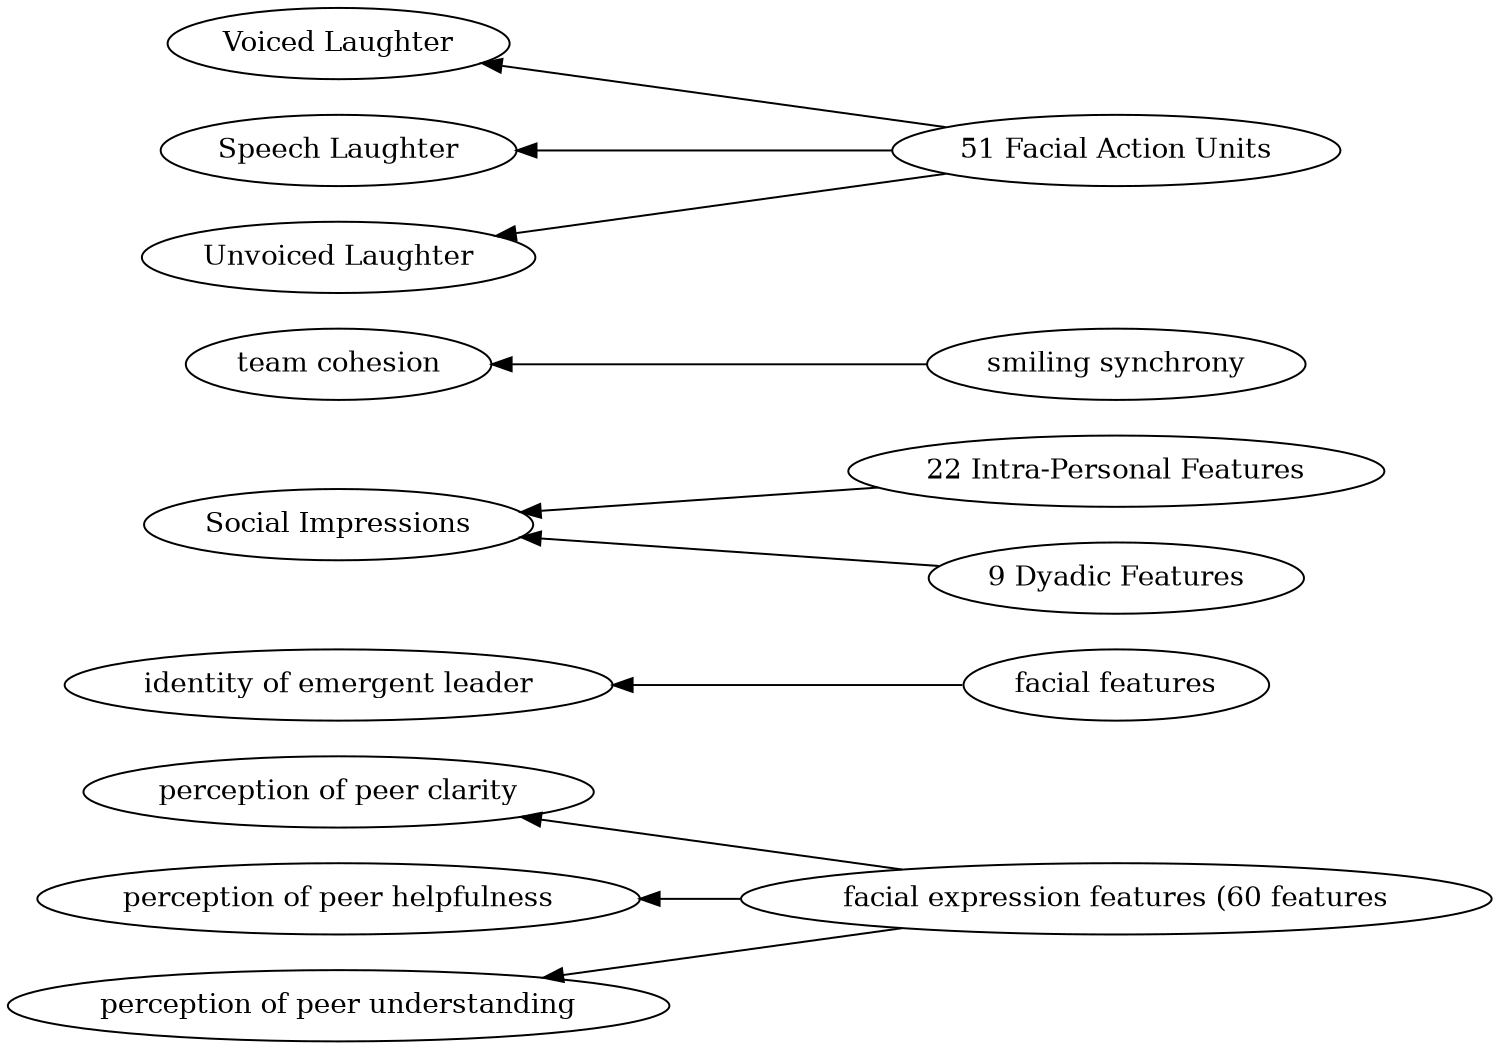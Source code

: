 digraph Test {
	rankdir=RL
	size="10,10"
	overlap=false
	splines=true
	{rank=same; "facial expression features (60 features" "facial features" "22 Intra-Personal Features" "9 Dyadic Features" "smiling synchrony" "51 Facial Action Units";}
	{rank=same; "perception of peer clarity" "identity of emergent leader" "perception of peer helpfulness" "team cohesion" "Social Impressions" "Voiced Laughter" "perception of peer understanding" "Speech Laughter" "Unvoiced Laughter";}
	"51 Facial Action Units" [href="https://scholar.google.com/scholar?hl=en&q=Automatic%20Recognition%20of%20Affective%20Laughter%20in%20Spontaneous%20Dyadic%20Interactions%20from%20Audiovisual%20Signals"]
	"51 Facial Action Units" -> "Voiced Laughter"
	"51 Facial Action Units" [href="https://scholar.google.com/scholar?hl=en&q=Automatic%20Recognition%20of%20Affective%20Laughter%20in%20Spontaneous%20Dyadic%20Interactions%20from%20Audiovisual%20Signals"]
	"51 Facial Action Units" -> "Unvoiced Laughter"
	"51 Facial Action Units" [href="https://scholar.google.com/scholar?hl=en&q=Automatic%20Recognition%20of%20Affective%20Laughter%20in%20Spontaneous%20Dyadic%20Interactions%20from%20Audiovisual%20Signals"]
	"51 Facial Action Units" -> "Speech Laughter"
	"22 Intra-Personal Features" [href="https://scholar.google.com/scholar?hl=en&q=Personality%20classification%20and%20behaviour%20interpretation:%20An%20approach%20based%20on%20feature%20categories"]
	"22 Intra-Personal Features" -> "Social Impressions"
	"9 Dyadic Features" [href="https://scholar.google.com/scholar?hl=en&q=Personality%20classification%20and%20behaviour%20interpretation:%20An%20approach%20based%20on%20feature%20categories"]
	"9 Dyadic Features" -> "Social Impressions"
	"facial features" [href="https://scholar.google.com/scholar?hl=en&q=Real-time%20mutual%20gaze%20perception"]
	"facial features" -> "identity of emergent leader"
	"facial expression features (60 features" [href="https://scholar.google.com/scholar?hl=en&q=Multimodal%20Analysis%20of%20Vocal%20Collaborative%20Search:A%20Public%20Corpus%20and%20Results"]
	"facial expression features (60 features" -> "perception of peer helpfulness"
	"facial expression features (60 features" [href="https://scholar.google.com/scholar?hl=en&q=Multimodal%20Analysis%20of%20Vocal%20Collaborative%20Search:A%20Public%20Corpus%20and%20Results"]
	"facial expression features (60 features" -> "perception of peer understanding"
	"facial expression features (60 features" [href="https://scholar.google.com/scholar?hl=en&q=Multimodal%20Analysis%20of%20Vocal%20Collaborative%20Search:A%20Public%20Corpus%20and%20Results"]
	"facial expression features (60 features" -> "perception of peer clarity"
	"smiling synchrony" [href="https://scholar.google.com/scholar?hl=en&q=Physiological%20evidence%20of%20interpersonal%20dynamics%20in%20a%20cooperative%20production%20task"]
	"smiling synchrony" -> "team cohesion"
}
